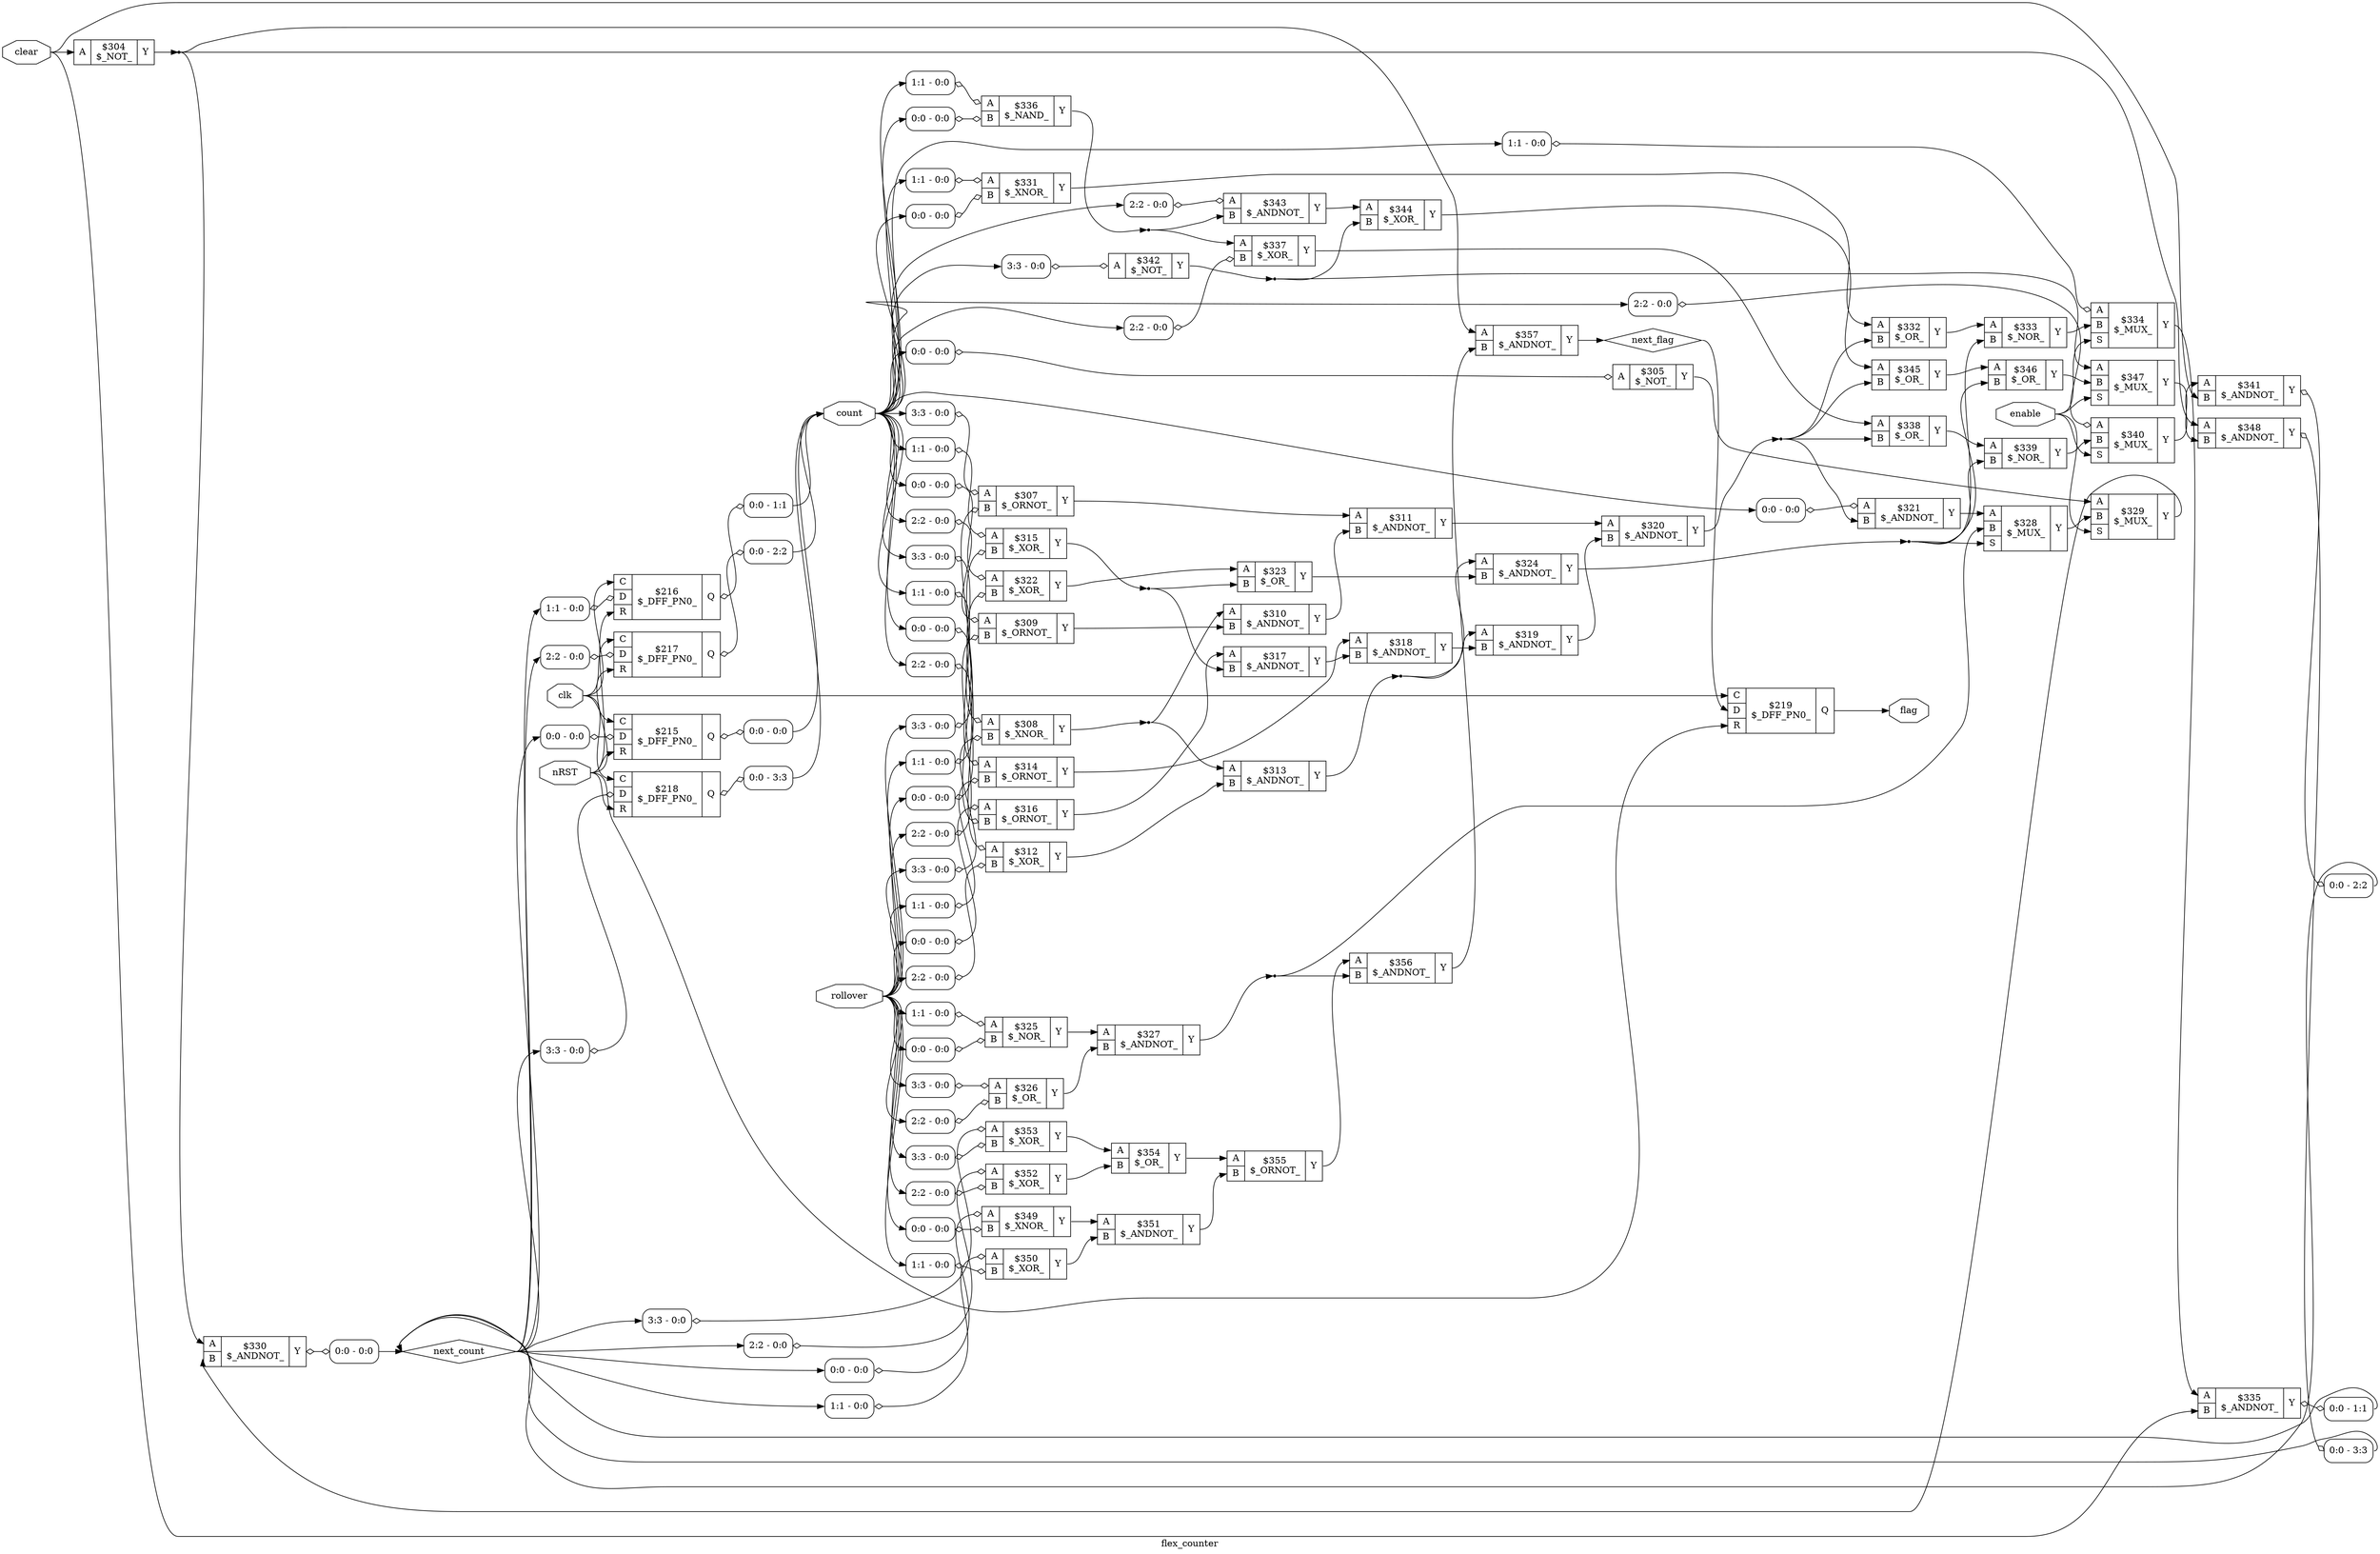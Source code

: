 digraph "flex_counter" {
label="flex_counter";
rankdir="LR";
remincross=true;
n49 [ shape=octagon, label="clear", color="black", fontcolor="black" ];
n50 [ shape=octagon, label="clk", color="black", fontcolor="black" ];
n51 [ shape=octagon, label="count", color="black", fontcolor="black" ];
n52 [ shape=octagon, label="enable", color="black", fontcolor="black" ];
n53 [ shape=octagon, label="flag", color="black", fontcolor="black" ];
n54 [ shape=octagon, label="nRST", color="black", fontcolor="black" ];
n55 [ shape=diamond, label="next_count", color="black", fontcolor="black" ];
n56 [ shape=diamond, label="next_flag", color="black", fontcolor="black" ];
n57 [ shape=octagon, label="rollover", color="black", fontcolor="black" ];
c60 [ shape=record, label="{{<p58> A}|$304\n$_NOT_|{<p59> Y}}",  ];
c61 [ shape=record, label="{{<p58> A}|$305\n$_NOT_|{<p59> Y}}",  ];
x0 [ shape=record, style=rounded, label="<s0> 0:0 - 0:0 ", color="black", fontcolor="black" ];
x0:e -> c61:p58:w [arrowhead=odiamond, arrowtail=odiamond, dir=both, color="black", fontcolor="black", label=""];
c63 [ shape=record, label="{{<p58> A|<p62> B}|$307\n$_ORNOT_|{<p59> Y}}",  ];
x1 [ shape=record, style=rounded, label="<s0> 3:3 - 0:0 ", color="black", fontcolor="black" ];
x1:e -> c63:p58:w [arrowhead=odiamond, arrowtail=odiamond, dir=both, color="black", fontcolor="black", label=""];
x2 [ shape=record, style=rounded, label="<s0> 3:3 - 0:0 ", color="black", fontcolor="black" ];
x2:e -> c63:p62:w [arrowhead=odiamond, arrowtail=odiamond, dir=both, color="black", fontcolor="black", label=""];
c64 [ shape=record, label="{{<p58> A|<p62> B}|$308\n$_XNOR_|{<p59> Y}}",  ];
x3 [ shape=record, style=rounded, label="<s0> 3:3 - 0:0 ", color="black", fontcolor="black" ];
x3:e -> c64:p58:w [arrowhead=odiamond, arrowtail=odiamond, dir=both, color="black", fontcolor="black", label=""];
x4 [ shape=record, style=rounded, label="<s0> 3:3 - 0:0 ", color="black", fontcolor="black" ];
x4:e -> c64:p62:w [arrowhead=odiamond, arrowtail=odiamond, dir=both, color="black", fontcolor="black", label=""];
c65 [ shape=record, label="{{<p58> A|<p62> B}|$309\n$_ORNOT_|{<p59> Y}}",  ];
x5 [ shape=record, style=rounded, label="<s0> 2:2 - 0:0 ", color="black", fontcolor="black" ];
x5:e -> c65:p58:w [arrowhead=odiamond, arrowtail=odiamond, dir=both, color="black", fontcolor="black", label=""];
x6 [ shape=record, style=rounded, label="<s0> 2:2 - 0:0 ", color="black", fontcolor="black" ];
x6:e -> c65:p62:w [arrowhead=odiamond, arrowtail=odiamond, dir=both, color="black", fontcolor="black", label=""];
c66 [ shape=record, label="{{<p58> A|<p62> B}|$310\n$_ANDNOT_|{<p59> Y}}",  ];
c67 [ shape=record, label="{{<p58> A|<p62> B}|$311\n$_ANDNOT_|{<p59> Y}}",  ];
c68 [ shape=record, label="{{<p58> A|<p62> B}|$312\n$_XOR_|{<p59> Y}}",  ];
x7 [ shape=record, style=rounded, label="<s0> 2:2 - 0:0 ", color="black", fontcolor="black" ];
x7:e -> c68:p58:w [arrowhead=odiamond, arrowtail=odiamond, dir=both, color="black", fontcolor="black", label=""];
x8 [ shape=record, style=rounded, label="<s0> 2:2 - 0:0 ", color="black", fontcolor="black" ];
x8:e -> c68:p62:w [arrowhead=odiamond, arrowtail=odiamond, dir=both, color="black", fontcolor="black", label=""];
c69 [ shape=record, label="{{<p58> A|<p62> B}|$313\n$_ANDNOT_|{<p59> Y}}",  ];
c70 [ shape=record, label="{{<p58> A|<p62> B}|$314\n$_ORNOT_|{<p59> Y}}",  ];
x9 [ shape=record, style=rounded, label="<s0> 1:1 - 0:0 ", color="black", fontcolor="black" ];
x9:e -> c70:p58:w [arrowhead=odiamond, arrowtail=odiamond, dir=both, color="black", fontcolor="black", label=""];
x10 [ shape=record, style=rounded, label="<s0> 1:1 - 0:0 ", color="black", fontcolor="black" ];
x10:e -> c70:p62:w [arrowhead=odiamond, arrowtail=odiamond, dir=both, color="black", fontcolor="black", label=""];
c71 [ shape=record, label="{{<p58> A|<p62> B}|$315\n$_XOR_|{<p59> Y}}",  ];
x11 [ shape=record, style=rounded, label="<s0> 1:1 - 0:0 ", color="black", fontcolor="black" ];
x11:e -> c71:p58:w [arrowhead=odiamond, arrowtail=odiamond, dir=both, color="black", fontcolor="black", label=""];
x12 [ shape=record, style=rounded, label="<s0> 1:1 - 0:0 ", color="black", fontcolor="black" ];
x12:e -> c71:p62:w [arrowhead=odiamond, arrowtail=odiamond, dir=both, color="black", fontcolor="black", label=""];
c72 [ shape=record, label="{{<p58> A|<p62> B}|$316\n$_ORNOT_|{<p59> Y}}",  ];
x13 [ shape=record, style=rounded, label="<s0> 0:0 - 0:0 ", color="black", fontcolor="black" ];
x13:e -> c72:p58:w [arrowhead=odiamond, arrowtail=odiamond, dir=both, color="black", fontcolor="black", label=""];
x14 [ shape=record, style=rounded, label="<s0> 0:0 - 0:0 ", color="black", fontcolor="black" ];
x14:e -> c72:p62:w [arrowhead=odiamond, arrowtail=odiamond, dir=both, color="black", fontcolor="black", label=""];
c73 [ shape=record, label="{{<p58> A|<p62> B}|$317\n$_ANDNOT_|{<p59> Y}}",  ];
c74 [ shape=record, label="{{<p58> A|<p62> B}|$318\n$_ANDNOT_|{<p59> Y}}",  ];
c75 [ shape=record, label="{{<p58> A|<p62> B}|$319\n$_ANDNOT_|{<p59> Y}}",  ];
c76 [ shape=record, label="{{<p58> A|<p62> B}|$320\n$_ANDNOT_|{<p59> Y}}",  ];
c77 [ shape=record, label="{{<p58> A|<p62> B}|$321\n$_ANDNOT_|{<p59> Y}}",  ];
x15 [ shape=record, style=rounded, label="<s0> 0:0 - 0:0 ", color="black", fontcolor="black" ];
x15:e -> c77:p58:w [arrowhead=odiamond, arrowtail=odiamond, dir=both, color="black", fontcolor="black", label=""];
c78 [ shape=record, label="{{<p58> A|<p62> B}|$322\n$_XOR_|{<p59> Y}}",  ];
x16 [ shape=record, style=rounded, label="<s0> 0:0 - 0:0 ", color="black", fontcolor="black" ];
x16:e -> c78:p58:w [arrowhead=odiamond, arrowtail=odiamond, dir=both, color="black", fontcolor="black", label=""];
x17 [ shape=record, style=rounded, label="<s0> 0:0 - 0:0 ", color="black", fontcolor="black" ];
x17:e -> c78:p62:w [arrowhead=odiamond, arrowtail=odiamond, dir=both, color="black", fontcolor="black", label=""];
c79 [ shape=record, label="{{<p58> A|<p62> B}|$323\n$_OR_|{<p59> Y}}",  ];
c80 [ shape=record, label="{{<p58> A|<p62> B}|$324\n$_ANDNOT_|{<p59> Y}}",  ];
c81 [ shape=record, label="{{<p58> A|<p62> B}|$325\n$_NOR_|{<p59> Y}}",  ];
x18 [ shape=record, style=rounded, label="<s0> 1:1 - 0:0 ", color="black", fontcolor="black" ];
x18:e -> c81:p58:w [arrowhead=odiamond, arrowtail=odiamond, dir=both, color="black", fontcolor="black", label=""];
x19 [ shape=record, style=rounded, label="<s0> 0:0 - 0:0 ", color="black", fontcolor="black" ];
x19:e -> c81:p62:w [arrowhead=odiamond, arrowtail=odiamond, dir=both, color="black", fontcolor="black", label=""];
c82 [ shape=record, label="{{<p58> A|<p62> B}|$326\n$_OR_|{<p59> Y}}",  ];
x20 [ shape=record, style=rounded, label="<s0> 3:3 - 0:0 ", color="black", fontcolor="black" ];
x20:e -> c82:p58:w [arrowhead=odiamond, arrowtail=odiamond, dir=both, color="black", fontcolor="black", label=""];
x21 [ shape=record, style=rounded, label="<s0> 2:2 - 0:0 ", color="black", fontcolor="black" ];
x21:e -> c82:p62:w [arrowhead=odiamond, arrowtail=odiamond, dir=both, color="black", fontcolor="black", label=""];
c83 [ shape=record, label="{{<p58> A|<p62> B}|$327\n$_ANDNOT_|{<p59> Y}}",  ];
c85 [ shape=record, label="{{<p58> A|<p62> B|<p84> S}|$328\n$_MUX_|{<p59> Y}}",  ];
c86 [ shape=record, label="{{<p58> A|<p62> B|<p84> S}|$329\n$_MUX_|{<p59> Y}}",  ];
c87 [ shape=record, label="{{<p58> A|<p62> B}|$330\n$_ANDNOT_|{<p59> Y}}",  ];
x22 [ shape=record, style=rounded, label="<s0> 0:0 - 0:0 ", color="black", fontcolor="black" ];
c87:p59:e -> x22:w [arrowhead=odiamond, arrowtail=odiamond, dir=both, color="black", fontcolor="black", label=""];
c88 [ shape=record, label="{{<p58> A|<p62> B}|$331\n$_XNOR_|{<p59> Y}}",  ];
x23 [ shape=record, style=rounded, label="<s0> 1:1 - 0:0 ", color="black", fontcolor="black" ];
x23:e -> c88:p58:w [arrowhead=odiamond, arrowtail=odiamond, dir=both, color="black", fontcolor="black", label=""];
x24 [ shape=record, style=rounded, label="<s0> 0:0 - 0:0 ", color="black", fontcolor="black" ];
x24:e -> c88:p62:w [arrowhead=odiamond, arrowtail=odiamond, dir=both, color="black", fontcolor="black", label=""];
c89 [ shape=record, label="{{<p58> A|<p62> B}|$332\n$_OR_|{<p59> Y}}",  ];
c90 [ shape=record, label="{{<p58> A|<p62> B}|$333\n$_NOR_|{<p59> Y}}",  ];
c91 [ shape=record, label="{{<p58> A|<p62> B|<p84> S}|$334\n$_MUX_|{<p59> Y}}",  ];
x25 [ shape=record, style=rounded, label="<s0> 1:1 - 0:0 ", color="black", fontcolor="black" ];
x25:e -> c91:p58:w [arrowhead=odiamond, arrowtail=odiamond, dir=both, color="black", fontcolor="black", label=""];
c92 [ shape=record, label="{{<p58> A|<p62> B}|$335\n$_ANDNOT_|{<p59> Y}}",  ];
x26 [ shape=record, style=rounded, label="<s0> 0:0 - 1:1 ", color="black", fontcolor="black" ];
c92:p59:e -> x26:w [arrowhead=odiamond, arrowtail=odiamond, dir=both, color="black", fontcolor="black", label=""];
c93 [ shape=record, label="{{<p58> A|<p62> B}|$336\n$_NAND_|{<p59> Y}}",  ];
x27 [ shape=record, style=rounded, label="<s0> 1:1 - 0:0 ", color="black", fontcolor="black" ];
x27:e -> c93:p58:w [arrowhead=odiamond, arrowtail=odiamond, dir=both, color="black", fontcolor="black", label=""];
x28 [ shape=record, style=rounded, label="<s0> 0:0 - 0:0 ", color="black", fontcolor="black" ];
x28:e -> c93:p62:w [arrowhead=odiamond, arrowtail=odiamond, dir=both, color="black", fontcolor="black", label=""];
c94 [ shape=record, label="{{<p58> A|<p62> B}|$337\n$_XOR_|{<p59> Y}}",  ];
x29 [ shape=record, style=rounded, label="<s0> 2:2 - 0:0 ", color="black", fontcolor="black" ];
x29:e -> c94:p62:w [arrowhead=odiamond, arrowtail=odiamond, dir=both, color="black", fontcolor="black", label=""];
c95 [ shape=record, label="{{<p58> A|<p62> B}|$338\n$_OR_|{<p59> Y}}",  ];
c96 [ shape=record, label="{{<p58> A|<p62> B}|$339\n$_NOR_|{<p59> Y}}",  ];
c97 [ shape=record, label="{{<p58> A|<p62> B|<p84> S}|$340\n$_MUX_|{<p59> Y}}",  ];
x30 [ shape=record, style=rounded, label="<s0> 2:2 - 0:0 ", color="black", fontcolor="black" ];
x30:e -> c97:p58:w [arrowhead=odiamond, arrowtail=odiamond, dir=both, color="black", fontcolor="black", label=""];
c98 [ shape=record, label="{{<p58> A|<p62> B}|$341\n$_ANDNOT_|{<p59> Y}}",  ];
x31 [ shape=record, style=rounded, label="<s0> 0:0 - 2:2 ", color="black", fontcolor="black" ];
c98:p59:e -> x31:w [arrowhead=odiamond, arrowtail=odiamond, dir=both, color="black", fontcolor="black", label=""];
c99 [ shape=record, label="{{<p58> A}|$342\n$_NOT_|{<p59> Y}}",  ];
x32 [ shape=record, style=rounded, label="<s0> 3:3 - 0:0 ", color="black", fontcolor="black" ];
x32:e -> c99:p58:w [arrowhead=odiamond, arrowtail=odiamond, dir=both, color="black", fontcolor="black", label=""];
c100 [ shape=record, label="{{<p58> A|<p62> B}|$343\n$_ANDNOT_|{<p59> Y}}",  ];
x33 [ shape=record, style=rounded, label="<s0> 2:2 - 0:0 ", color="black", fontcolor="black" ];
x33:e -> c100:p58:w [arrowhead=odiamond, arrowtail=odiamond, dir=both, color="black", fontcolor="black", label=""];
c101 [ shape=record, label="{{<p58> A|<p62> B}|$344\n$_XOR_|{<p59> Y}}",  ];
c102 [ shape=record, label="{{<p58> A|<p62> B}|$345\n$_OR_|{<p59> Y}}",  ];
c103 [ shape=record, label="{{<p58> A|<p62> B}|$346\n$_OR_|{<p59> Y}}",  ];
c104 [ shape=record, label="{{<p58> A|<p62> B|<p84> S}|$347\n$_MUX_|{<p59> Y}}",  ];
c105 [ shape=record, label="{{<p58> A|<p62> B}|$348\n$_ANDNOT_|{<p59> Y}}",  ];
x34 [ shape=record, style=rounded, label="<s0> 0:0 - 3:3 ", color="black", fontcolor="black" ];
c105:p59:e -> x34:w [arrowhead=odiamond, arrowtail=odiamond, dir=both, color="black", fontcolor="black", label=""];
c106 [ shape=record, label="{{<p58> A|<p62> B}|$349\n$_XNOR_|{<p59> Y}}",  ];
x35 [ shape=record, style=rounded, label="<s0> 0:0 - 0:0 ", color="black", fontcolor="black" ];
x35:e -> c106:p58:w [arrowhead=odiamond, arrowtail=odiamond, dir=both, color="black", fontcolor="black", label=""];
x36 [ shape=record, style=rounded, label="<s0> 0:0 - 0:0 ", color="black", fontcolor="black" ];
x36:e -> c106:p62:w [arrowhead=odiamond, arrowtail=odiamond, dir=both, color="black", fontcolor="black", label=""];
c107 [ shape=record, label="{{<p58> A|<p62> B}|$350\n$_XOR_|{<p59> Y}}",  ];
x37 [ shape=record, style=rounded, label="<s0> 1:1 - 0:0 ", color="black", fontcolor="black" ];
x37:e -> c107:p58:w [arrowhead=odiamond, arrowtail=odiamond, dir=both, color="black", fontcolor="black", label=""];
x38 [ shape=record, style=rounded, label="<s0> 1:1 - 0:0 ", color="black", fontcolor="black" ];
x38:e -> c107:p62:w [arrowhead=odiamond, arrowtail=odiamond, dir=both, color="black", fontcolor="black", label=""];
c108 [ shape=record, label="{{<p58> A|<p62> B}|$351\n$_ANDNOT_|{<p59> Y}}",  ];
c109 [ shape=record, label="{{<p58> A|<p62> B}|$352\n$_XOR_|{<p59> Y}}",  ];
x39 [ shape=record, style=rounded, label="<s0> 2:2 - 0:0 ", color="black", fontcolor="black" ];
x39:e -> c109:p58:w [arrowhead=odiamond, arrowtail=odiamond, dir=both, color="black", fontcolor="black", label=""];
x40 [ shape=record, style=rounded, label="<s0> 2:2 - 0:0 ", color="black", fontcolor="black" ];
x40:e -> c109:p62:w [arrowhead=odiamond, arrowtail=odiamond, dir=both, color="black", fontcolor="black", label=""];
c110 [ shape=record, label="{{<p58> A|<p62> B}|$353\n$_XOR_|{<p59> Y}}",  ];
x41 [ shape=record, style=rounded, label="<s0> 3:3 - 0:0 ", color="black", fontcolor="black" ];
x41:e -> c110:p58:w [arrowhead=odiamond, arrowtail=odiamond, dir=both, color="black", fontcolor="black", label=""];
x42 [ shape=record, style=rounded, label="<s0> 3:3 - 0:0 ", color="black", fontcolor="black" ];
x42:e -> c110:p62:w [arrowhead=odiamond, arrowtail=odiamond, dir=both, color="black", fontcolor="black", label=""];
c111 [ shape=record, label="{{<p58> A|<p62> B}|$354\n$_OR_|{<p59> Y}}",  ];
c112 [ shape=record, label="{{<p58> A|<p62> B}|$355\n$_ORNOT_|{<p59> Y}}",  ];
c113 [ shape=record, label="{{<p58> A|<p62> B}|$356\n$_ANDNOT_|{<p59> Y}}",  ];
c114 [ shape=record, label="{{<p58> A|<p62> B}|$357\n$_ANDNOT_|{<p59> Y}}",  ];
c119 [ shape=record, label="{{<p115> C|<p116> D|<p117> R}|$215\n$_DFF_PN0_|{<p118> Q}}",  ];
x43 [ shape=record, style=rounded, label="<s0> 0:0 - 0:0 ", color="black", fontcolor="black" ];
x43:e -> c119:p116:w [arrowhead=odiamond, arrowtail=odiamond, dir=both, color="black", fontcolor="black", label=""];
x44 [ shape=record, style=rounded, label="<s0> 0:0 - 0:0 ", color="black", fontcolor="black" ];
c119:p118:e -> x44:w [arrowhead=odiamond, arrowtail=odiamond, dir=both, color="black", fontcolor="black", label=""];
c120 [ shape=record, label="{{<p115> C|<p116> D|<p117> R}|$216\n$_DFF_PN0_|{<p118> Q}}",  ];
x45 [ shape=record, style=rounded, label="<s0> 1:1 - 0:0 ", color="black", fontcolor="black" ];
x45:e -> c120:p116:w [arrowhead=odiamond, arrowtail=odiamond, dir=both, color="black", fontcolor="black", label=""];
x46 [ shape=record, style=rounded, label="<s0> 0:0 - 1:1 ", color="black", fontcolor="black" ];
c120:p118:e -> x46:w [arrowhead=odiamond, arrowtail=odiamond, dir=both, color="black", fontcolor="black", label=""];
c121 [ shape=record, label="{{<p115> C|<p116> D|<p117> R}|$217\n$_DFF_PN0_|{<p118> Q}}",  ];
x47 [ shape=record, style=rounded, label="<s0> 2:2 - 0:0 ", color="black", fontcolor="black" ];
x47:e -> c121:p116:w [arrowhead=odiamond, arrowtail=odiamond, dir=both, color="black", fontcolor="black", label=""];
x48 [ shape=record, style=rounded, label="<s0> 0:0 - 2:2 ", color="black", fontcolor="black" ];
c121:p118:e -> x48:w [arrowhead=odiamond, arrowtail=odiamond, dir=both, color="black", fontcolor="black", label=""];
c122 [ shape=record, label="{{<p115> C|<p116> D|<p117> R}|$218\n$_DFF_PN0_|{<p118> Q}}",  ];
x49 [ shape=record, style=rounded, label="<s0> 3:3 - 0:0 ", color="black", fontcolor="black" ];
x49:e -> c122:p116:w [arrowhead=odiamond, arrowtail=odiamond, dir=both, color="black", fontcolor="black", label=""];
x50 [ shape=record, style=rounded, label="<s0> 0:0 - 3:3 ", color="black", fontcolor="black" ];
c122:p118:e -> x50:w [arrowhead=odiamond, arrowtail=odiamond, dir=both, color="black", fontcolor="black", label=""];
c123 [ shape=record, label="{{<p115> C|<p116> D|<p117> R}|$219\n$_DFF_PN0_|{<p118> Q}}",  ];
n1 [ shape=point ];
c60:p59:e -> n1:w [color="black", fontcolor="black", label=""];
n1:e -> c105:p58:w [color="black", fontcolor="black", label=""];
n1:e -> c114:p58:w [color="black", fontcolor="black", label=""];
n1:e -> c87:p58:w [color="black", fontcolor="black", label=""];
c70:p59:e -> c74:p58:w [color="black", fontcolor="black", label=""];
n11 [ shape=point ];
c71:p59:e -> n11:w [color="black", fontcolor="black", label=""];
n11:e -> c73:p62:w [color="black", fontcolor="black", label=""];
n11:e -> c79:p62:w [color="black", fontcolor="black", label=""];
c72:p59:e -> c73:p58:w [color="black", fontcolor="black", label=""];
c73:p59:e -> c74:p62:w [color="black", fontcolor="black", label=""];
c74:p59:e -> c75:p62:w [color="black", fontcolor="black", label=""];
c75:p59:e -> c76:p62:w [color="black", fontcolor="black", label=""];
n16 [ shape=point ];
c76:p59:e -> n16:w [color="black", fontcolor="black", label=""];
n16:e -> c102:p62:w [color="black", fontcolor="black", label=""];
n16:e -> c77:p62:w [color="black", fontcolor="black", label=""];
n16:e -> c89:p62:w [color="black", fontcolor="black", label=""];
n16:e -> c95:p62:w [color="black", fontcolor="black", label=""];
c77:p59:e -> c85:p58:w [color="black", fontcolor="black", label=""];
c78:p59:e -> c79:p58:w [color="black", fontcolor="black", label=""];
c79:p59:e -> c80:p62:w [color="black", fontcolor="black", label=""];
c61:p59:e -> c86:p58:w [color="black", fontcolor="black", label=""];
n20 [ shape=point ];
c80:p59:e -> n20:w [color="black", fontcolor="black", label=""];
n20:e -> c103:p62:w [color="black", fontcolor="black", label=""];
n20:e -> c85:p84:w [color="black", fontcolor="black", label=""];
n20:e -> c90:p62:w [color="black", fontcolor="black", label=""];
n20:e -> c96:p62:w [color="black", fontcolor="black", label=""];
c81:p59:e -> c83:p58:w [color="black", fontcolor="black", label=""];
c82:p59:e -> c83:p62:w [color="black", fontcolor="black", label=""];
n23 [ shape=point ];
c83:p59:e -> n23:w [color="black", fontcolor="black", label=""];
n23:e -> c113:p62:w [color="black", fontcolor="black", label=""];
n23:e -> c85:p62:w [color="black", fontcolor="black", label=""];
c85:p59:e -> c86:p62:w [color="black", fontcolor="black", label=""];
c86:p59:e -> c87:p62:w [color="black", fontcolor="black", label=""];
c88:p59:e -> c89:p58:w [color="black", fontcolor="black", label=""];
c89:p59:e -> c90:p58:w [color="black", fontcolor="black", label=""];
c90:p59:e -> c91:p62:w [color="black", fontcolor="black", label=""];
c91:p59:e -> c92:p58:w [color="black", fontcolor="black", label=""];
c63:p59:e -> c67:p58:w [color="black", fontcolor="black", label=""];
n30 [ shape=point ];
c93:p59:e -> n30:w [color="black", fontcolor="black", label=""];
n30:e -> c100:p62:w [color="black", fontcolor="black", label=""];
n30:e -> c94:p58:w [color="black", fontcolor="black", label=""];
c94:p59:e -> c95:p58:w [color="black", fontcolor="black", label=""];
c95:p59:e -> c96:p58:w [color="black", fontcolor="black", label=""];
c96:p59:e -> c97:p62:w [color="black", fontcolor="black", label=""];
c97:p59:e -> c98:p58:w [color="black", fontcolor="black", label=""];
n35 [ shape=point ];
c99:p59:e -> n35:w [color="black", fontcolor="black", label=""];
n35:e -> c101:p62:w [color="black", fontcolor="black", label=""];
n35:e -> c104:p58:w [color="black", fontcolor="black", label=""];
c100:p59:e -> c101:p58:w [color="black", fontcolor="black", label=""];
c101:p59:e -> c102:p58:w [color="black", fontcolor="black", label=""];
c102:p59:e -> c103:p58:w [color="black", fontcolor="black", label=""];
c103:p59:e -> c104:p62:w [color="black", fontcolor="black", label=""];
n4 [ shape=point ];
c64:p59:e -> n4:w [color="black", fontcolor="black", label=""];
n4:e -> c66:p58:w [color="black", fontcolor="black", label=""];
n4:e -> c69:p58:w [color="black", fontcolor="black", label=""];
c104:p59:e -> c105:p62:w [color="black", fontcolor="black", label=""];
c106:p59:e -> c108:p58:w [color="black", fontcolor="black", label=""];
c107:p59:e -> c108:p62:w [color="black", fontcolor="black", label=""];
c108:p59:e -> c112:p62:w [color="black", fontcolor="black", label=""];
c109:p59:e -> c111:p62:w [color="black", fontcolor="black", label=""];
c110:p59:e -> c111:p58:w [color="black", fontcolor="black", label=""];
c111:p59:e -> c112:p58:w [color="black", fontcolor="black", label=""];
c112:p59:e -> c113:p58:w [color="black", fontcolor="black", label=""];
c113:p59:e -> c114:p62:w [color="black", fontcolor="black", label=""];
n49:e -> c60:p58:w [color="black", fontcolor="black", label=""];
n49:e -> c92:p62:w [color="black", fontcolor="black", label=""];
n49:e -> c98:p62:w [color="black", fontcolor="black", label=""];
c65:p59:e -> c66:p62:w [color="black", fontcolor="black", label=""];
n50:e -> c119:p115:w [color="black", fontcolor="black", label=""];
n50:e -> c120:p115:w [color="black", fontcolor="black", label=""];
n50:e -> c121:p115:w [color="black", fontcolor="black", label=""];
n50:e -> c122:p115:w [color="black", fontcolor="black", label=""];
n50:e -> c123:p115:w [color="black", fontcolor="black", label=""];
x44:s0:e -> n51:w [color="black", fontcolor="black", label=""];
x46:s0:e -> n51:w [color="black", fontcolor="black", label=""];
x48:s0:e -> n51:w [color="black", fontcolor="black", label=""];
x50:s0:e -> n51:w [color="black", fontcolor="black", label=""];
n51:e -> x0:s0:w [color="black", fontcolor="black", label=""];
n51:e -> x11:s0:w [color="black", fontcolor="black", label=""];
n51:e -> x14:s0:w [color="black", fontcolor="black", label=""];
n51:e -> x15:s0:w [color="black", fontcolor="black", label=""];
n51:e -> x16:s0:w [color="black", fontcolor="black", label=""];
n51:e -> x1:s0:w [color="black", fontcolor="black", label=""];
n51:e -> x23:s0:w [color="black", fontcolor="black", label=""];
n51:e -> x24:s0:w [color="black", fontcolor="black", label=""];
n51:e -> x25:s0:w [color="black", fontcolor="black", label=""];
n51:e -> x27:s0:w [color="black", fontcolor="black", label=""];
n51:e -> x28:s0:w [color="black", fontcolor="black", label=""];
n51:e -> x29:s0:w [color="black", fontcolor="black", label=""];
n51:e -> x30:s0:w [color="black", fontcolor="black", label=""];
n51:e -> x32:s0:w [color="black", fontcolor="black", label=""];
n51:e -> x33:s0:w [color="black", fontcolor="black", label=""];
n51:e -> x3:s0:w [color="black", fontcolor="black", label=""];
n51:e -> x5:s0:w [color="black", fontcolor="black", label=""];
n51:e -> x7:s0:w [color="black", fontcolor="black", label=""];
n51:e -> x9:s0:w [color="black", fontcolor="black", label=""];
n52:e -> c104:p84:w [color="black", fontcolor="black", label=""];
n52:e -> c86:p84:w [color="black", fontcolor="black", label=""];
n52:e -> c91:p84:w [color="black", fontcolor="black", label=""];
n52:e -> c97:p84:w [color="black", fontcolor="black", label=""];
c123:p118:e -> n53:w [color="black", fontcolor="black", label=""];
n54:e -> c119:p117:w [color="black", fontcolor="black", label=""];
n54:e -> c120:p117:w [color="black", fontcolor="black", label=""];
n54:e -> c121:p117:w [color="black", fontcolor="black", label=""];
n54:e -> c122:p117:w [color="black", fontcolor="black", label=""];
n54:e -> c123:p117:w [color="black", fontcolor="black", label=""];
x22:s0:e -> n55:w [color="black", fontcolor="black", label=""];
x26:s0:e -> n55:w [color="black", fontcolor="black", label=""];
x31:s0:e -> n55:w [color="black", fontcolor="black", label=""];
x34:s0:e -> n55:w [color="black", fontcolor="black", label=""];
n55:e -> x35:s0:w [color="black", fontcolor="black", label=""];
n55:e -> x37:s0:w [color="black", fontcolor="black", label=""];
n55:e -> x39:s0:w [color="black", fontcolor="black", label=""];
n55:e -> x41:s0:w [color="black", fontcolor="black", label=""];
n55:e -> x43:s0:w [color="black", fontcolor="black", label=""];
n55:e -> x45:s0:w [color="black", fontcolor="black", label=""];
n55:e -> x47:s0:w [color="black", fontcolor="black", label=""];
n55:e -> x49:s0:w [color="black", fontcolor="black", label=""];
c114:p59:e -> n56:w [color="black", fontcolor="black", label=""];
n56:e -> c123:p116:w [color="black", fontcolor="black", label=""];
n57:e -> x10:s0:w [color="black", fontcolor="black", label=""];
n57:e -> x12:s0:w [color="black", fontcolor="black", label=""];
n57:e -> x13:s0:w [color="black", fontcolor="black", label=""];
n57:e -> x17:s0:w [color="black", fontcolor="black", label=""];
n57:e -> x18:s0:w [color="black", fontcolor="black", label=""];
n57:e -> x19:s0:w [color="black", fontcolor="black", label=""];
n57:e -> x20:s0:w [color="black", fontcolor="black", label=""];
n57:e -> x21:s0:w [color="black", fontcolor="black", label=""];
n57:e -> x2:s0:w [color="black", fontcolor="black", label=""];
n57:e -> x36:s0:w [color="black", fontcolor="black", label=""];
n57:e -> x38:s0:w [color="black", fontcolor="black", label=""];
n57:e -> x40:s0:w [color="black", fontcolor="black", label=""];
n57:e -> x42:s0:w [color="black", fontcolor="black", label=""];
n57:e -> x4:s0:w [color="black", fontcolor="black", label=""];
n57:e -> x6:s0:w [color="black", fontcolor="black", label=""];
n57:e -> x8:s0:w [color="black", fontcolor="black", label=""];
c66:p59:e -> c67:p62:w [color="black", fontcolor="black", label=""];
c67:p59:e -> c76:p58:w [color="black", fontcolor="black", label=""];
c68:p59:e -> c69:p62:w [color="black", fontcolor="black", label=""];
n9 [ shape=point ];
c69:p59:e -> n9:w [color="black", fontcolor="black", label=""];
n9:e -> c75:p58:w [color="black", fontcolor="black", label=""];
n9:e -> c80:p58:w [color="black", fontcolor="black", label=""];
}
